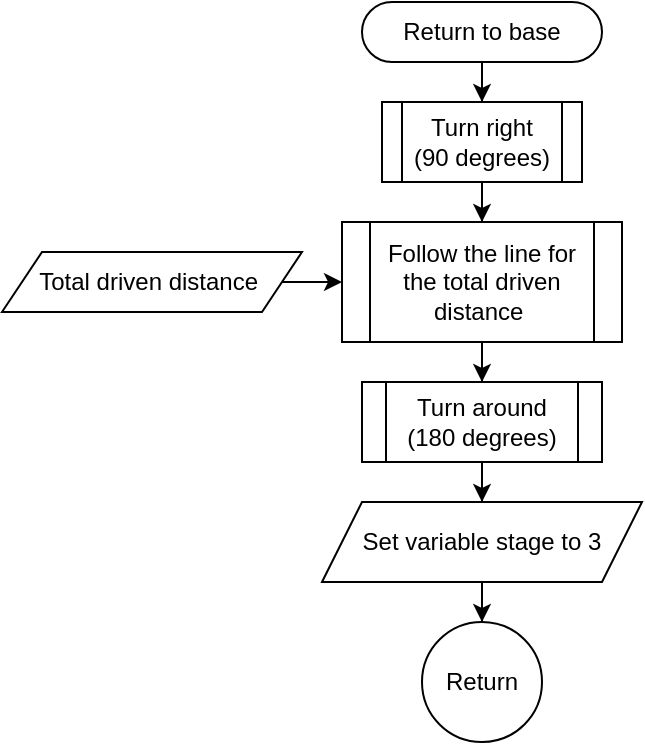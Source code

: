 <mxfile version="22.1.11" type="device">
  <diagram name="Page-1" id="fa6Lr0o27nwmhWaJbWOe">
    <mxGraphModel dx="1461" dy="725" grid="1" gridSize="10" guides="1" tooltips="1" connect="1" arrows="1" fold="1" page="1" pageScale="1" pageWidth="850" pageHeight="1100" math="0" shadow="0">
      <root>
        <mxCell id="0" />
        <mxCell id="1" parent="0" />
        <mxCell id="jafpBCZBxu4MRj6mP-v--3" value="" style="edgeStyle=orthogonalEdgeStyle;rounded=0;orthogonalLoop=1;jettySize=auto;html=1;" parent="1" source="jafpBCZBxu4MRj6mP-v--1" target="jafpBCZBxu4MRj6mP-v--2" edge="1">
          <mxGeometry relative="1" as="geometry" />
        </mxCell>
        <mxCell id="jafpBCZBxu4MRj6mP-v--1" value="Return to base" style="rounded=1;whiteSpace=wrap;html=1;arcSize=50;" parent="1" vertex="1">
          <mxGeometry x="210" y="100" width="120" height="30" as="geometry" />
        </mxCell>
        <mxCell id="jafpBCZBxu4MRj6mP-v--5" value="" style="edgeStyle=orthogonalEdgeStyle;rounded=0;orthogonalLoop=1;jettySize=auto;html=1;" parent="1" source="jafpBCZBxu4MRj6mP-v--2" target="jafpBCZBxu4MRj6mP-v--4" edge="1">
          <mxGeometry relative="1" as="geometry" />
        </mxCell>
        <mxCell id="jafpBCZBxu4MRj6mP-v--2" value="Turn right&lt;br&gt;(90 degrees)" style="shape=process;whiteSpace=wrap;html=1;backgroundOutline=1;" parent="1" vertex="1">
          <mxGeometry x="220" y="150" width="100" height="40" as="geometry" />
        </mxCell>
        <mxCell id="jafpBCZBxu4MRj6mP-v--9" value="" style="edgeStyle=orthogonalEdgeStyle;rounded=0;orthogonalLoop=1;jettySize=auto;html=1;" parent="1" source="jafpBCZBxu4MRj6mP-v--4" target="jafpBCZBxu4MRj6mP-v--8" edge="1">
          <mxGeometry relative="1" as="geometry" />
        </mxCell>
        <mxCell id="jafpBCZBxu4MRj6mP-v--4" value="Follow the line for the total driven distance&amp;nbsp;" style="shape=process;whiteSpace=wrap;html=1;backgroundOutline=1;" parent="1" vertex="1">
          <mxGeometry x="200" y="210" width="140" height="60" as="geometry" />
        </mxCell>
        <mxCell id="jafpBCZBxu4MRj6mP-v--7" style="edgeStyle=orthogonalEdgeStyle;rounded=0;orthogonalLoop=1;jettySize=auto;html=1;exitX=1;exitY=0.5;exitDx=0;exitDy=0;entryX=0;entryY=0.5;entryDx=0;entryDy=0;" parent="1" source="jafpBCZBxu4MRj6mP-v--6" target="jafpBCZBxu4MRj6mP-v--4" edge="1">
          <mxGeometry relative="1" as="geometry" />
        </mxCell>
        <mxCell id="jafpBCZBxu4MRj6mP-v--6" value="Total driven distance&amp;nbsp;" style="shape=parallelogram;perimeter=parallelogramPerimeter;whiteSpace=wrap;html=1;fixedSize=1;" parent="1" vertex="1">
          <mxGeometry x="30" y="225" width="150" height="30" as="geometry" />
        </mxCell>
        <mxCell id="jafpBCZBxu4MRj6mP-v--13" style="edgeStyle=orthogonalEdgeStyle;rounded=0;orthogonalLoop=1;jettySize=auto;html=1;entryX=0.5;entryY=0;entryDx=0;entryDy=0;" parent="1" source="jafpBCZBxu4MRj6mP-v--18" target="jafpBCZBxu4MRj6mP-v--12" edge="1">
          <mxGeometry relative="1" as="geometry">
            <mxPoint x="260" y="390" as="sourcePoint" />
          </mxGeometry>
        </mxCell>
        <mxCell id="jafpBCZBxu4MRj6mP-v--19" value="" style="edgeStyle=orthogonalEdgeStyle;rounded=0;orthogonalLoop=1;jettySize=auto;html=1;" parent="1" source="jafpBCZBxu4MRj6mP-v--8" target="jafpBCZBxu4MRj6mP-v--18" edge="1">
          <mxGeometry relative="1" as="geometry" />
        </mxCell>
        <mxCell id="jafpBCZBxu4MRj6mP-v--8" value="Turn around&lt;br&gt;(180 degrees)" style="shape=process;whiteSpace=wrap;html=1;backgroundOutline=1;" parent="1" vertex="1">
          <mxGeometry x="210" y="290" width="120" height="40" as="geometry" />
        </mxCell>
        <mxCell id="jafpBCZBxu4MRj6mP-v--12" value="Return" style="ellipse;whiteSpace=wrap;html=1;aspect=fixed;" parent="1" vertex="1">
          <mxGeometry x="240" y="410" width="60" height="60" as="geometry" />
        </mxCell>
        <mxCell id="jafpBCZBxu4MRj6mP-v--18" value="Set variable stage to 3" style="shape=parallelogram;perimeter=parallelogramPerimeter;whiteSpace=wrap;html=1;fixedSize=1;" parent="1" vertex="1">
          <mxGeometry x="190" y="350" width="160" height="40" as="geometry" />
        </mxCell>
      </root>
    </mxGraphModel>
  </diagram>
</mxfile>
